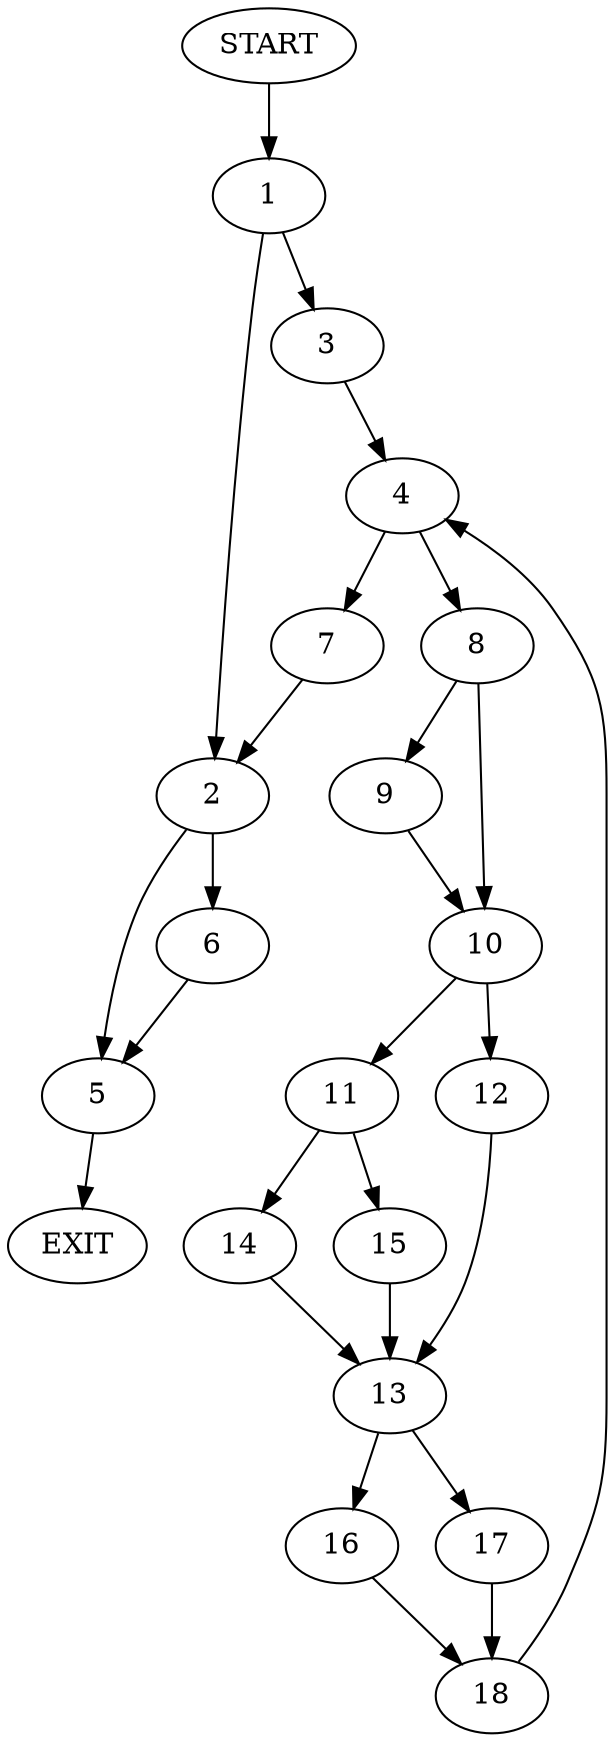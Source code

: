 digraph {
0 [label="START"]
19 [label="EXIT"]
0 -> 1
1 -> 2
1 -> 3
3 -> 4
2 -> 5
2 -> 6
4 -> 7
4 -> 8
8 -> 9
8 -> 10
7 -> 2
9 -> 10
10 -> 11
10 -> 12
12 -> 13
11 -> 14
11 -> 15
13 -> 16
13 -> 17
14 -> 13
15 -> 13
17 -> 18
16 -> 18
18 -> 4
6 -> 5
5 -> 19
}
